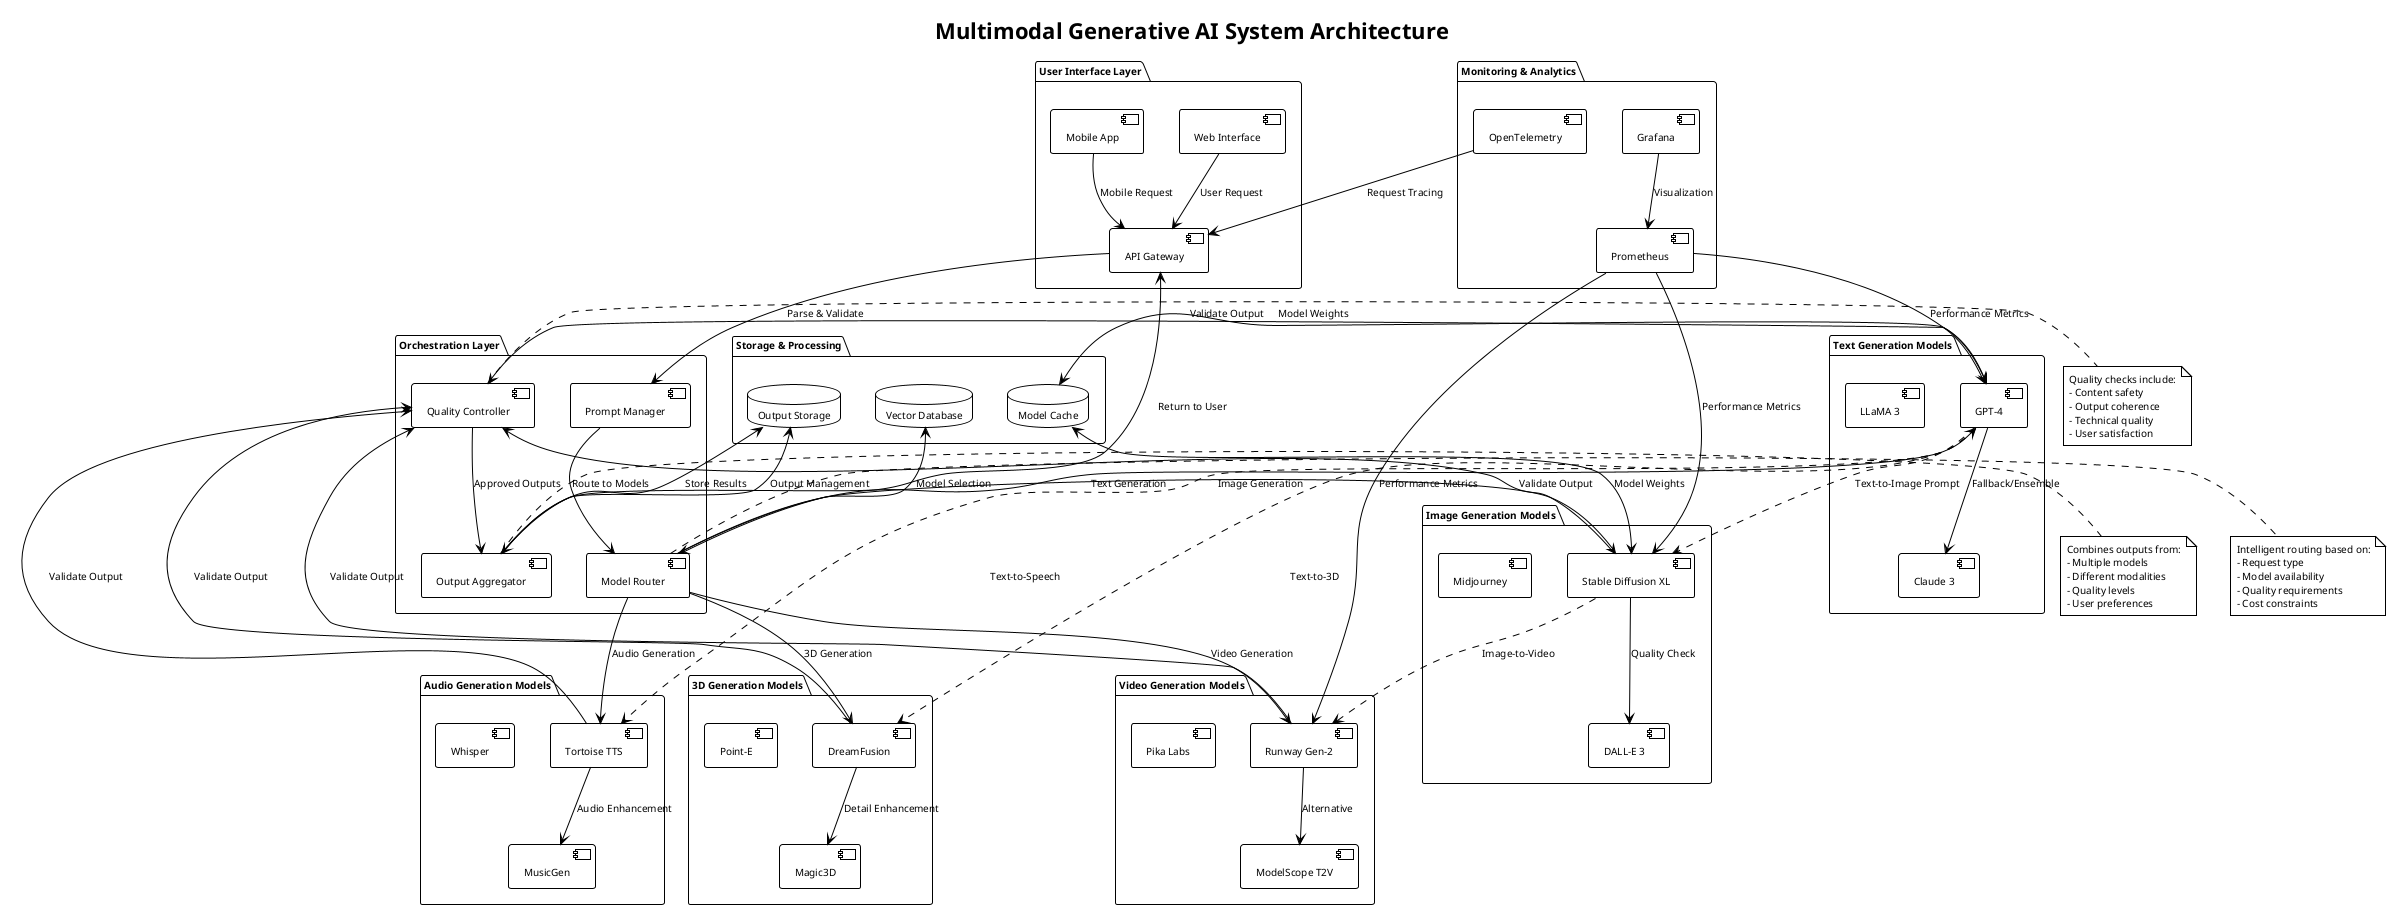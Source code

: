 @startuml Multimodal Generative AI System

!theme plain
skinparam backgroundColor #FFFFFF
skinparam defaultFontName Arial
skinparam defaultFontSize 10

title Multimodal Generative AI System Architecture

package "User Interface Layer" {
    [Web Interface] as UI
    [Mobile App] as Mobile
    [API Gateway] as Gateway
}

package "Orchestration Layer" {
    [Prompt Manager] as PromptMgr
    [Model Router] as Router
    [Quality Controller] as QC
    [Output Aggregator] as Aggregator
}

package "Text Generation Models" {
    [GPT-4] as GPT4
    [Claude 3] as Claude
    [LLaMA 3] as LLaMA
}

package "Image Generation Models" {
    [Stable Diffusion XL] as SDXL
    [DALL-E 3] as Dalle
    [Midjourney] as MJ
}

package "Video Generation Models" {
    [Runway Gen-2] as Runway
    [ModelScope T2V] as ModelScope
    [Pika Labs] as Pika
}

package "Audio Generation Models" {
    [Tortoise TTS] as Tortoise
    [MusicGen] as MusicGen
    [Whisper] as Whisper
}

package "3D Generation Models" {
    [DreamFusion] as DreamFusion
    [Magic3D] as Magic3D
    [Point-E] as PointE
}

package "Storage & Processing" {
    database "Vector Database" as VectorDB
    database "Model Cache" as Cache
    database "Output Storage" as Storage
}

package "Monitoring & Analytics" {
    [Prometheus] as Metrics
    [Grafana] as Dashboard
    [OpenTelemetry] as Tracing
}

' User input flow
UI --> Gateway : User Request
Mobile --> Gateway : Mobile Request
Gateway --> PromptMgr : Parse & Validate

' Prompt processing
PromptMgr --> Router : Route to Models
Router --> GPT4 : Text Generation
Router --> SDXL : Image Generation
Router --> Runway : Video Generation
Router --> Tortoise : Audio Generation
Router --> DreamFusion : 3D Generation

' Model interactions
GPT4 --> Claude : Fallback/Ensemble
SDXL --> Dalle : Quality Check
Runway --> ModelScope : Alternative
Tortoise --> MusicGen : Audio Enhancement
DreamFusion --> Magic3D : Detail Enhancement

' Quality control
GPT4 --> QC : Validate Output
SDXL --> QC : Validate Output
Runway --> QC : Validate Output
Tortoise --> QC : Validate Output
DreamFusion --> QC : Validate Output

' Output aggregation
QC --> Aggregator : Approved Outputs
Aggregator --> Storage : Store Results
Aggregator --> Gateway : Return to User

' Storage and caching
VectorDB <--> Router : Model Selection
Cache <--> GPT4 : Model Weights
Cache <--> SDXL : Model Weights
Storage <--> Aggregator : Output Management

' Monitoring
Metrics --> GPT4 : Performance Metrics
Metrics --> SDXL : Performance Metrics
Metrics --> Runway : Performance Metrics
Dashboard --> Metrics : Visualization
Tracing --> Gateway : Request Tracing

' Cross-modal connections
GPT4 -.-> SDXL : Text-to-Image Prompt
SDXL -.-> Runway : Image-to-Video
GPT4 -.-> Tortoise : Text-to-Speech
GPT4 -.-> DreamFusion : Text-to-3D

note right of Router
  Intelligent routing based on:
  - Request type
  - Model availability
  - Quality requirements
  - Cost constraints
end note

note right of QC
  Quality checks include:
  - Content safety
  - Output coherence
  - Technical quality
  - User satisfaction
end note

note right of Aggregator
  Combines outputs from:
  - Multiple models
  - Different modalities
  - Quality levels
  - User preferences
end note

@enduml 